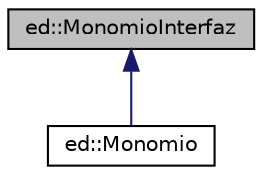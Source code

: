 digraph "ed::MonomioInterfaz"
{
  edge [fontname="Helvetica",fontsize="10",labelfontname="Helvetica",labelfontsize="10"];
  node [fontname="Helvetica",fontsize="10",shape=record];
  Node1 [label="ed::MonomioInterfaz",height=0.2,width=0.4,color="black", fillcolor="grey75", style="filled", fontcolor="black"];
  Node1 -> Node2 [dir="back",color="midnightblue",fontsize="10",style="solid",fontname="Helvetica"];
  Node2 [label="ed::Monomio",height=0.2,width=0.4,color="black", fillcolor="white", style="filled",URL="$classed_1_1Monomio.html"];
}
